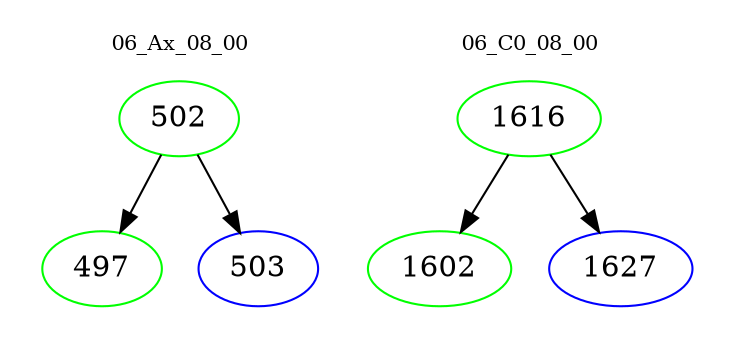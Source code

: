 digraph{
subgraph cluster_0 {
color = white
label = "06_Ax_08_00";
fontsize=10;
T0_502 [label="502", color="green"]
T0_502 -> T0_497 [color="black"]
T0_497 [label="497", color="green"]
T0_502 -> T0_503 [color="black"]
T0_503 [label="503", color="blue"]
}
subgraph cluster_1 {
color = white
label = "06_C0_08_00";
fontsize=10;
T1_1616 [label="1616", color="green"]
T1_1616 -> T1_1602 [color="black"]
T1_1602 [label="1602", color="green"]
T1_1616 -> T1_1627 [color="black"]
T1_1627 [label="1627", color="blue"]
}
}
